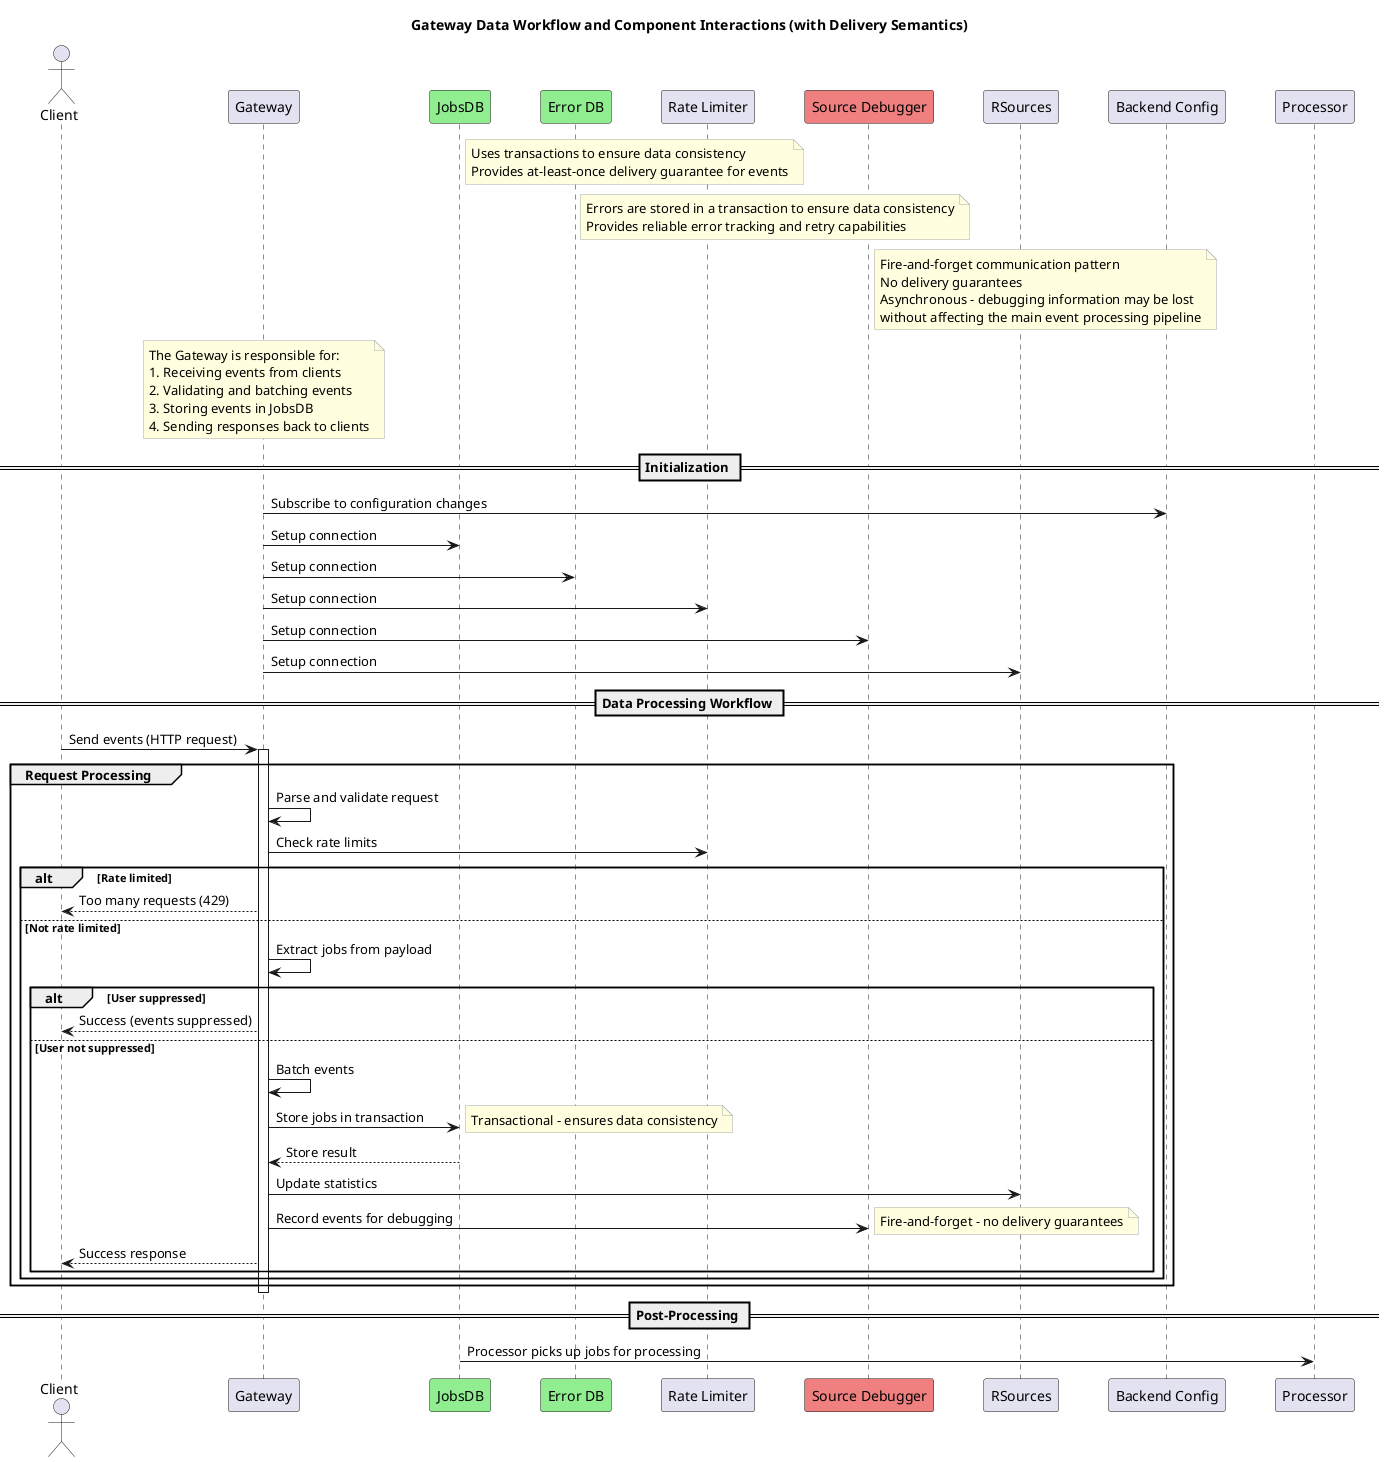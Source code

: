 @startuml Gateway Sequence Detailed Diagram

skinparam ParticipantPadding 20
skinparam BoxPadding 10
skinparam NoteBackgroundColor LightYellow
skinparam NoteBorderColor DarkGray

title Gateway Data Workflow and Component Interactions (with Delivery Semantics)

actor Client
participant "Gateway" as gateway
participant "JobsDB" as jobsDB #LightGreen
note right of jobsDB
  Uses transactions to ensure data consistency
  Provides at-least-once delivery guarantee for events
end note
participant "Error DB" as errDB #LightGreen
note right of errDB
  Errors are stored in a transaction to ensure data consistency
  Provides reliable error tracking and retry capabilities
end note
participant "Rate Limiter" as rateLimiter
participant "Source Debugger" as sourceDebugger #LightCoral
note right of sourceDebugger
  Fire-and-forget communication pattern
  No delivery guarantees
  Asynchronous - debugging information may be lost
  without affecting the main event processing pipeline
end note
participant "RSources" as rsources
participant "Backend Config" as backendConfig
participant "Processor" as processor

note over gateway
  The Gateway is responsible for:
  1. Receiving events from clients
  2. Validating and batching events
  3. Storing events in JobsDB
  4. Sending responses back to clients
end note

== Initialization ==
gateway -> backendConfig: Subscribe to configuration changes
gateway -> jobsDB: Setup connection
gateway -> errDB: Setup connection
gateway -> rateLimiter: Setup connection
gateway -> sourceDebugger: Setup connection
gateway -> rsources: Setup connection

== Data Processing Workflow ==

Client -> gateway: Send events (HTTP request)
activate gateway

group Request Processing
    gateway -> gateway: Parse and validate request
    gateway -> rateLimiter: Check rate limits
    alt Rate limited
        gateway --> Client: Too many requests (429)
    else Not rate limited
        gateway -> gateway: Extract jobs from payload

        alt User suppressed
            gateway --> Client: Success (events suppressed)
        else User not suppressed
            gateway -> gateway: Batch events

            gateway -> jobsDB: Store jobs in transaction
            note right: Transactional - ensures data consistency
            jobsDB --> gateway: Store result

            gateway -> rsources: Update statistics

            gateway -> sourceDebugger: Record events for debugging
            note right: Fire-and-forget - no delivery guarantees

            gateway --> Client: Success response
        end
    end
end

deactivate gateway

== Post-Processing ==
jobsDB -> processor: Processor picks up jobs for processing

@enduml
